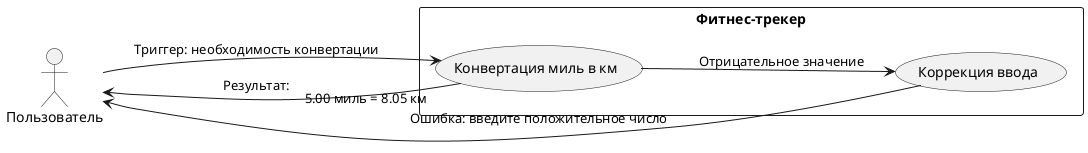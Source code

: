 @startuml UC3_MilesToKmConversion

left to right direction
skinparam monochrome true

actor "Пользователь" as User

rectangle "Фитнес-трекер" {
  (Конвертация миль в км) as UC3
  (Коррекция ввода) as A1

  UC3 --> A1 : Отрицательное значение
}

User --> UC3 : Триггер: необходимость конвертации
User <-- UC3 : Результат: "5.00 миль = 8.05 км"
User <-- A1 : "Ошибка: введите положительное число"

@enduml
